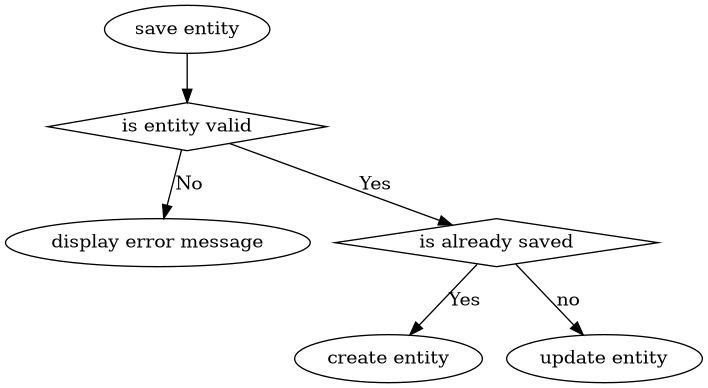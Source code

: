 @startuml

/' diagram meta data start
config=FlowConfiguration;
{
  "rootMethod": "examples.flow.FlowService#save()",
  "projectClassification": {
    "searchMode": "OpenProject", // OpenProject, AllProjects
    "includedProjects": "",
    "pathEndKeywords": "*.impl",
    "isClientPath": "",
    "isClientName": "",
    "isTestPath": "",
    "isTestName": "",
    "isMappingPath": "",
    "isMappingName": "",
    "isDataAccessPath": "",
    "isDataAccessName": "",
    "isDataStructurePath": "",
    "isDataStructureName": "",
    "isInterfaceStructuresPath": "",
    "isInterfaceStructuresName": "",
    "isEntryPointPath": "",
    "isEntryPointName": ""
  },
  "graphRestriction": {
    "classPackageExcludeFilter": "",
    "classPackageIncludeFilter": "",
    "classNameExcludeFilter": "",
    "classNameIncludeFilter": "",
    "methodNameExcludeFilter": "",
    "methodNameIncludeFilter": "",
    "removeByInheritance": "", // inheritance/annotation based filtering is done in a second step
    "removeByAnnotation": "",
    "removeByClassPackage": "", // cleanup the graph after inheritance/annotation based filtering is done
    "removeByClassName": "",
    "cutMappings": false,
    "cutEnum": false,
    "cutTests": true,
    "cutClient": true,
    "cutDataAccess": false,
    "cutInterfaceStructures": false,
    "cutDataStructures": false,
    "cutGetterAndSetter": false,
    "cutConstructors": false
  },
  "graphTraversal": {
    "forwardDepth": 999,
    "backwardDepth": 0,
    "classPackageExcludeFilter": "",
    "classPackageIncludeFilter": "",
    "classNameExcludeFilter": "",
    "classNameIncludeFilter": "",
    "methodNameExcludeFilter": "",
    "methodNameIncludeFilter": "",
    "hideMappings": false,
    "hideDataStructures": false,
    "hidePrivateMethods": false,
    "hideInterfaceCalls": false, // indirection: implementation -> interface (is hidden) -> implementation
    "onlyShowApplicationEntryPoints": false // root node is included
  },
  "rootClass": "examples.flow.FlowService"
}
diagram meta data end '/



digraph g {
    rankdir="TB"
    splines=polyline
    

'nodes 
createentity[
	label="create entity"
	shape=oval
];

displayerrormessage[
	label="display error message"
	shape=oval
];

isalreadysaved[
	label="is already saved"
	shape=diamond
];

isentityvalid[
	label="is entity valid"
	shape=diamond
];

saveentity[
	label="save entity"
	shape=oval
];

updateentity[
	label="update entity"
	shape=oval
];

'edges    
isalreadysaved -> createentity[label=Yes];
isalreadysaved -> updateentity[label=no];
isentityvalid -> displayerrormessage[label=No];
isentityvalid -> isalreadysaved[label=Yes];
saveentity -> isentityvalid;
    
}
@enduml
